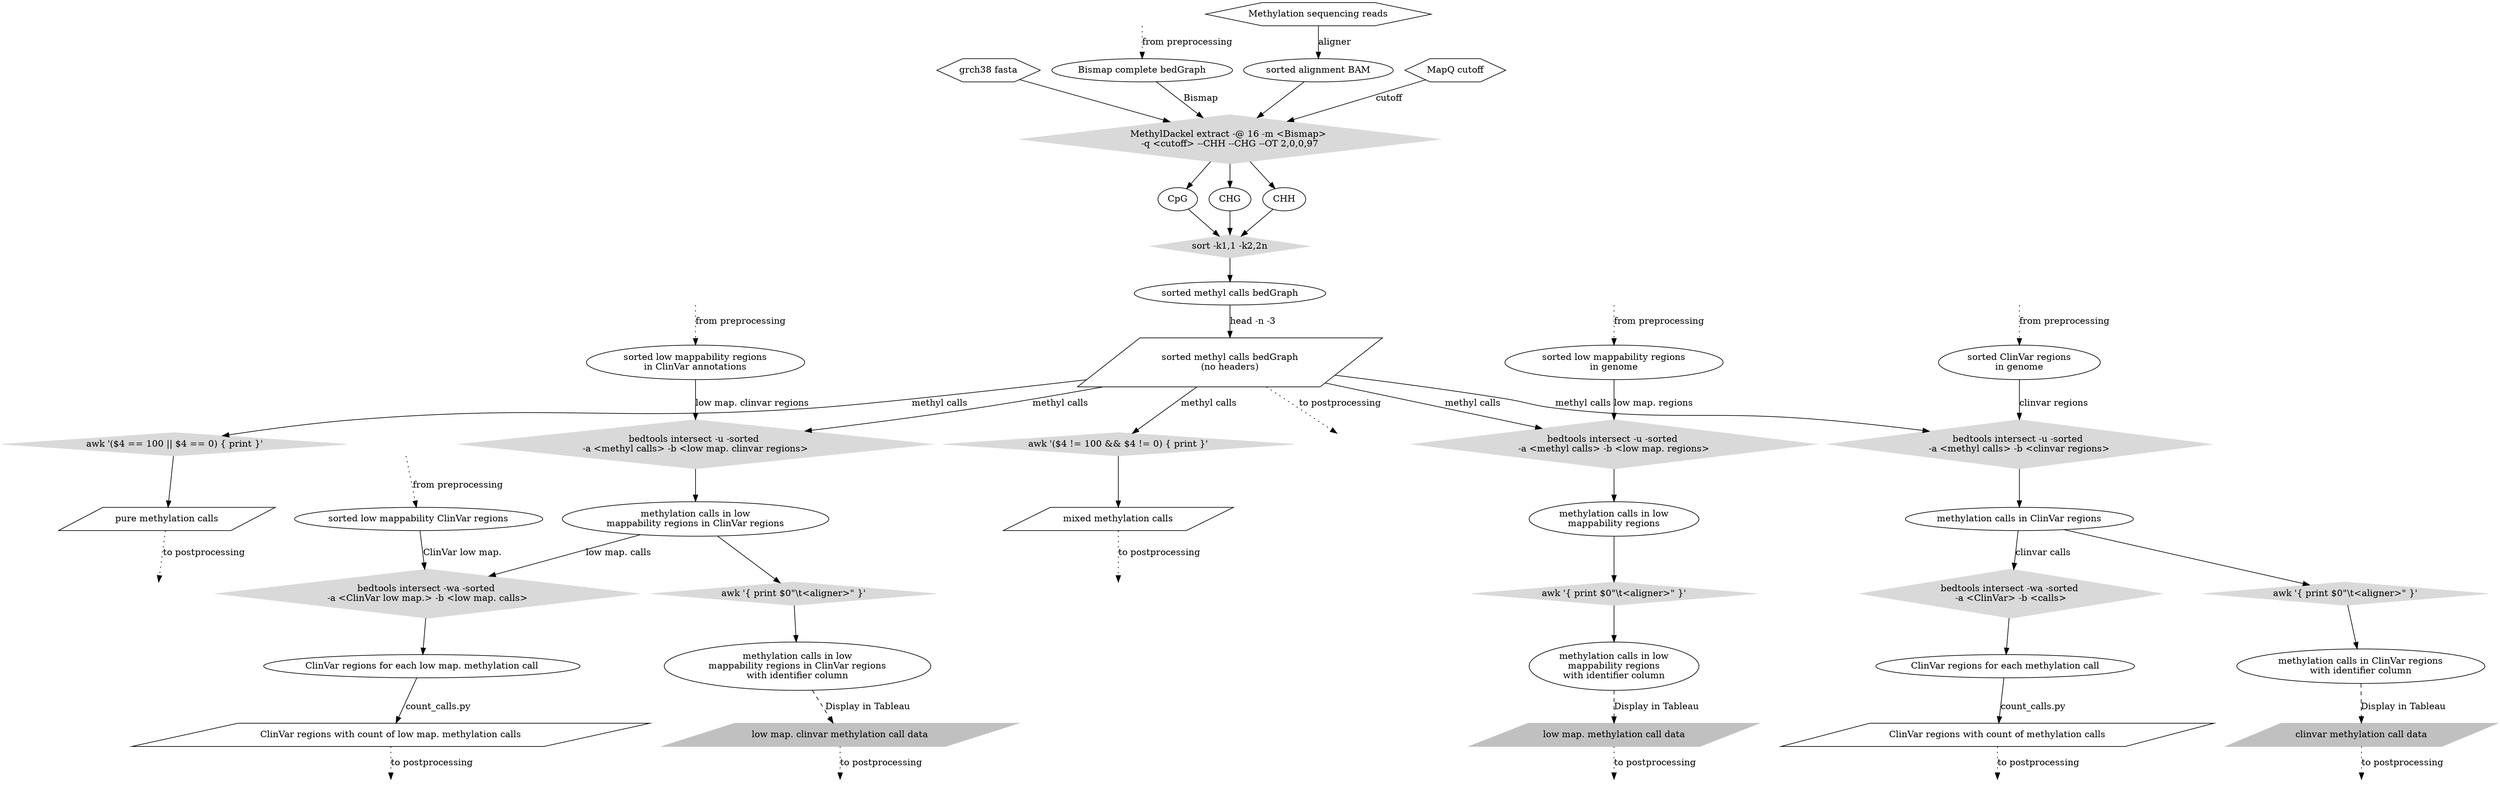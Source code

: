 digraph workflow {

	"grch38 fasta" [shape=hexagon, label="grch38 fasta"];

	"Bismap complete bedGraph";

	"PREPROC_1" -> "Bismap complete bedGraph" [label="from preprocessing", style=dotted];

	"PREPROC_1" [style=invis];

	"Bismap complete bedGraph" -> "MethylDackel extract -@ 16 -q <cutoff>\n--CHH --CHG --OT 2,0,0,97_2" [label="Bismap"];

	"Methylation sequencing reads" [shape=hexagon];

	"Methylation sequencing reads" -> "sorted alignment BAM" [label="aligner"];

	"MapQ cutoff" [shape=hexagon];

	"MapQ cutoff" -> "MethylDackel extract -@ 16 -q <cutoff>\n--CHH --CHG --OT 2,0,0,97_2" [label="cutoff"];

	"grch38 fasta" -> "MethylDackel extract -@ 16 -q <cutoff>\n--CHH --CHG --OT 2,0,0,97_2";

	"sort -k1,1 -k2,2n_2" [shape=diamond,  color=gray85, style=filled, label="sort -k1,1 -k2,2n"];
	"sort -k1,1 -k2,2n_2" -> "sorted methyl calls bedGraph";
	"sorted methyl calls bedGraph" -> "sorted methyl calls bedGraph\n(no headers)" [label="head -n -3"];
	"CpG" -> "sort -k1,1 -k2,2n_2";
	"CHG" -> "sort -k1,1 -k2,2n_2" ;
	"CHH" -> "sort -k1,1 -k2,2n_2";
	"MethylDackel extract -@ 16 -q <cutoff>\n--CHH --CHG --OT 2,0,0,97_2" [shape=diamond,  color=gray85, style=filled, label="MethylDackel extract -@ 16 -m <Bismap> \n-q <cutoff> --CHH --CHG --OT 2,0,0,97"];
	"sorted alignment BAM" -> "MethylDackel extract -@ 16 -q <cutoff>\n--CHH --CHG --OT 2,0,0,97_2";
	"MethylDackel extract -@ 16 -q <cutoff>\n--CHH --CHG --OT 2,0,0,97_2" -> "CHG";
	"MethylDackel extract -@ 16 -q <cutoff>\n--CHH --CHG --OT 2,0,0,97_2" -> "CpG";
	"MethylDackel extract -@ 16 -q <cutoff>\n--CHH --CHG --OT 2,0,0,97_2" -> "CHH";
	"sorted methyl calls bedGraph\n(no headers)" -> "bedtools intersect -u_2" [label="methyl calls"];

	"sorted methyl calls bedGraph\n(no headers)" -> "bedtools intersect -u_2b" [label="methyl calls"];

	"sorted methyl calls bedGraph\n(no headers)" -> "bedtools intersect -u_2c" [label="methyl calls"];

	"sorted methyl calls bedGraph\n(no headers)" -> "awkfilter1" [label="methyl calls"];

	"sorted methyl calls bedGraph\n(no headers)" -> "awkfilter2" [label="methyl calls"];

	"sorted low mappability regions\nin ClinVar annotations 2" [label="sorted low mappability regions\nin ClinVar annotations"];

	"sorted low mappability regions 2" [label="sorted low mappability regions\nin genome"];

	"sorted clinvar regions 3" [label="sorted ClinVar regions\nin genome"];

	"PREPROC_2" -> "sorted low mappability regions\nin ClinVar annotations 2" [label="from preprocessing", style=dotted];

	"PREPROC_4" -> "sorted low mappability regions 2" [label="from preprocessing", style=dotted];
	
	"PREPROC_5" -> "sorted clinvar regions 3" [label="from preprocessing", style=dotted];

	"PREPROC_2" [style=invis];

	"PREPROC_4" [style=invis];	

	"PREPROC_5" [style=invis];

	"sorted low mappability regions\nin ClinVar annotations 2" -> "bedtools intersect -u_2" [label="low map. clinvar regions"];

	"sorted low mappability regions 2" -> "bedtools intersect -u_2b" [label="low map. regions"];

	"sorted clinvar regions 3" -> "bedtools intersect -u_2c" [label="clinvar regions"];

	"sorted low mappability ClinVar regions 2" [label="sorted low mappability ClinVar regions"];

	"PREPROC_3" -> "sorted low mappability ClinVar regions 2" [label="from preprocessing", style=dotted];

	"PREPROC_3" [style=invis];

	"sorted low mappability ClinVar regions 2" -> "bedtools intersect -u_3b" [label="ClinVar low map."];

	"bedtools intersect -u_2" [label="bedtools intersect -u -sorted \n-a <methyl calls> -b <low map. clinvar regions>", shape=diamond,  color=gray85, style=filled];

	"bedtools intersect -u_2b" [label="bedtools intersect -u -sorted \n-a <methyl calls> -b <low map. regions>", shape=diamond,  color=gray85, style=filled];

	"bedtools intersect -u_2c" [label="bedtools intersect -u -sorted \n-a <methyl calls> -b <clinvar regions>", shape=diamond,  color=gray85, style=filled];

	"bedtools intersect -u_2" -> "methylation calls in low\nmappability regions in ClinVar regions";

	"bedtools intersect -u_2b" -> "methylation calls in low\nmappability regions";

	"bedtools intersect -u_2c" -> "methylation calls in ClinVar regions";

 	"bedtools intersect -u_3b" [shape=diamond,  color=gray85, style=filled, label="bedtools intersect -wa -sorted \n-a <ClinVar low map.> -b <low map. calls>"];

	"bedtools intersect -u_3c" [shape=diamond,  color=gray85, style=filled, label="bedtools intersect -wa -sorted \n-a <ClinVar> -b <calls>"];

	"methylation calls in low\nmappability regions in ClinVar regions" -> "bedtools intersect -u_3b" [label="low map. calls"];
	
	"bedtools intersect -u_3b" -> "ClinVar regions for each low map. methylation call";

	"bedtools intersect -u_3c" -> "ClinVar regions for each methylation call";

	"ClinVar regions for each low map. methylation call" -> "ClinVar regions with count of low map. methylation calls" [label="count_calls.py"];


	"ClinVar regions for each methylation call" -> "ClinVar regions with count of methylation calls" [label="count_calls.py"];


	"awkaligner1" [shape=diamond,  color=gray85, style=filled, label="awk \'{ print $0\"\\t<aligner>\" }\'"];

	"awkaligner2" [shape=diamond,  color=gray85, style=filled, label="awk \'{ print $0\"\\t<aligner>\" }\'"];

	"awkaligner3" [shape=diamond,  color=gray85, style=filled, label="awk \'{ print $0\"\\t<aligner>\" }\'"];


	"awkfilter1" [shape=diamond,  color=gray85, style=filled, label="awk '($4 == 100 || $4 == 0) { print }'"];

	"awkfilter2" [shape=diamond,  color=gray85, style=filled, label="awk '($4 != 100 && $4 != 0) { print }'"];

	"awkfilter1" -> "pure methylation calls";

	"awkfilter2" -> "mixed methylation calls";


	"methylation calls in low\nmappability regions in ClinVar regions" -> "awkaligner1";

	"methylation calls in ClinVar regions" -> "awkaligner3";

	"methylation calls in ClinVar regions" -> "bedtools intersect -u_3c" [label="clinvar calls"];

	"methylation calls in low\nmappability regions" -> "awkaligner2";

	"awkaligner2" -> "methylation calls in low\nmappability regions\nwith identifier column";



	"awkaligner1" -> "methylation calls in low\nmappability regions in ClinVar regions\nwith identifier column";


	"awkaligner3" -> "methylation calls in ClinVar regions\nwith identifier column";


	"methylation calls in ClinVar regions\nwith identifier column" -> "clinvar methylation call data" [style=dashed, label="Display in Tableau"];

	"methylation calls in low\nmappability regions in ClinVar regions\nwith identifier column" -> "low map. clinvar methylation call data" [style=dashed, label="Display in Tableau"];

	"methylation calls in low\nmappability regions\nwith identifier column" -> "low map. methylation call data" [style=dashed, label="Display in Tableau"];

	"low map. methylation call data" [shape=parallelogram, color=gray, style=filled];

	"low map. clinvar methylation call data" [shape=parallelogram, color=gray, style=filled];

	"sorted methyl calls bedGraph\n(no headers)" [shape=parallelogram];

	"clinvar methylation call data" [shape=parallelogram, color=gray, style=filled];

	"ClinVar regions with count of low map. methylation calls" [shape=parallelogram];

	"ClinVar regions with count of methylation calls" [shape=parallelogram];

	"pure methylation calls" [shape=parallelogram];

	"mixed methylation calls" [shape=parallelogram];

	#"ClinVar regions with low map. methylation calls" -> "Examine Data" [style=invis];

	#"bismark vs. bwameth\nlow map. methylation call comparison" -> "Examine Data" [style=invis];

	"sorted methyl calls bedGraph\n(no headers)" -> "POSTPROC_1" [label="to postprocessing", style=dotted];

	"clinvar methylation call data" -> "POSTPROC_2" [label="to postprocessing", style=dotted];

	"pure methylation calls" -> "POSTPROC_3" [label="to postprocessing", style=dotted];

	"mixed methylation calls" -> "POSTPROC_4" [label="to postprocessing", style=dotted];

	"ClinVar regions with count of methylation calls" -> "POSTPROC_5" [label="to postprocessing", style=dotted];

	"ClinVar regions with count of low map. methylation calls" -> "POSTPROC_6" [label="to postprocessing", style=dotted];

	"low map. methylation call data" -> "POSTPROC_7" [label="to postprocessing", style=dotted];

	"low map. clinvar methylation call data" -> "POSTPROC_8" [label="to postprocessing", style=dotted];

	"POSTPROC_1" [style=invis];

	"POSTPROC_2" [style=invis];

	"POSTPROC_3" [style=invis];

	"POSTPROC_4" [style=invis];
	
	"POSTPROC_5" [style=invis];

	"POSTPROC_6" [style=invis];

	"POSTPROC_7" [style=invis];

	"POSTPROC_8" [style=invis];

	
 }